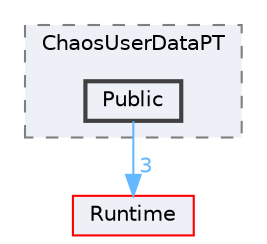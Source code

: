 digraph "Public"
{
 // INTERACTIVE_SVG=YES
 // LATEX_PDF_SIZE
  bgcolor="transparent";
  edge [fontname=Helvetica,fontsize=10,labelfontname=Helvetica,labelfontsize=10];
  node [fontname=Helvetica,fontsize=10,shape=box,height=0.2,width=0.4];
  compound=true
  subgraph clusterdir_fbedc00a4f2e747f8a6e83aedf57c951 {
    graph [ bgcolor="#edf0f7", pencolor="grey50", label="ChaosUserDataPT", fontname=Helvetica,fontsize=10 style="filled,dashed", URL="dir_fbedc00a4f2e747f8a6e83aedf57c951.html",tooltip=""]
  dir_c9a7e377d1df9fcc035c011b659965a7 [label="Public", fillcolor="#edf0f7", color="grey25", style="filled,bold", URL="dir_c9a7e377d1df9fcc035c011b659965a7.html",tooltip=""];
  }
  dir_7536b172fbd480bfd146a1b1acd6856b [label="Runtime", fillcolor="#edf0f7", color="red", style="filled", URL="dir_7536b172fbd480bfd146a1b1acd6856b.html",tooltip=""];
  dir_c9a7e377d1df9fcc035c011b659965a7->dir_7536b172fbd480bfd146a1b1acd6856b [headlabel="3", labeldistance=1.5 headhref="dir_000808_000984.html" href="dir_000808_000984.html" color="steelblue1" fontcolor="steelblue1"];
}
